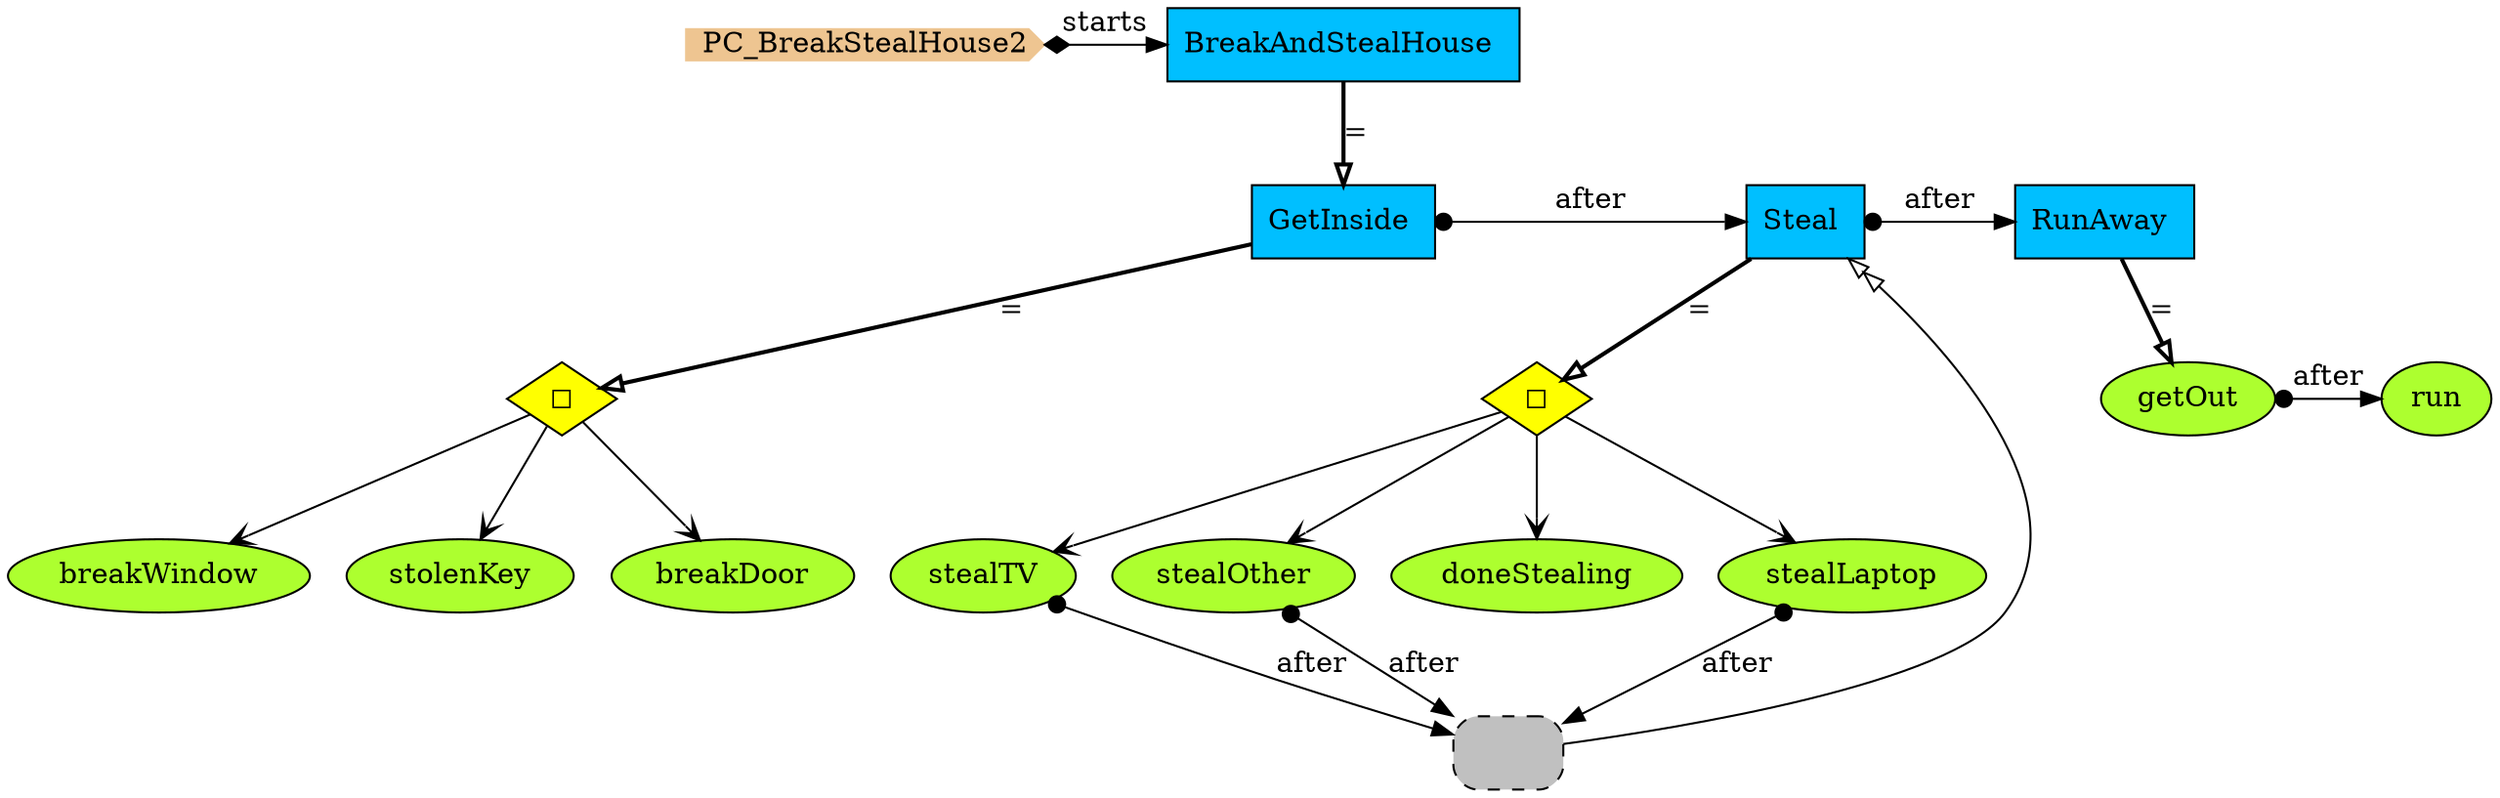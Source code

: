 digraph {
StartN_ [shape = cds,color=burlywood2,style=filled,height=.2,width=.2, label =PC_BreakStealHouse2];
BreakAndStealHouse [shape=box,fillcolor=deepskyblue,style = filled,label="BreakAndStealHouse "];
OpGetInside [shape=diamond,fillcolor=yellow,style = filled,label="◻︎"];
breakWindow [shape=ellipse,fillcolor=greenyellow,style = filled,label="breakWindow"];
Steal [shape=box,fillcolor=deepskyblue,style = filled,label="Steal "];
stealTV [shape=ellipse,fillcolor=greenyellow,style = filled,label="stealTV"];
stealOther [shape=ellipse,fillcolor=greenyellow,style = filled,label="stealOther"];
RefSteal [shape=rectangle,fillcolor=gray,style="rounded,filled,dashed",label=" "];
getOut [shape=ellipse,fillcolor=greenyellow,style = filled,label="getOut"];
run [shape=ellipse,fillcolor=greenyellow,style = filled,label="run"];
RunAway [shape=box,fillcolor=deepskyblue,style = filled,label="RunAway "];
doneStealing [shape=ellipse,fillcolor=greenyellow,style = filled,label="doneStealing"];
stealLaptop [shape=ellipse,fillcolor=greenyellow,style = filled,label="stealLaptop"];
OpSteal [shape=diamond,fillcolor=yellow,style = filled,label="◻︎"];
stolenKey [shape=ellipse,fillcolor=greenyellow,style = filled,label="stolenKey"];
breakDoor [shape=ellipse,fillcolor=greenyellow,style = filled,label="breakDoor"];
GetInside [shape=box,fillcolor=deepskyblue,style = filled,label="GetInside "];

{rank=same;RunAway,Steal}
{rank=same;Steal,RunAway,GetInside}
{rank=same;run,getOut}
{rank=same;BreakAndStealHouse,StartN_}

getOut->run[arrowtail=dot,dir=both,label="after"];
RefSteal->Steal[arrowhead="normalnormal",fillcolor=white,label=" "];
stealLaptop->RefSteal[arrowtail=dot,dir=both,label="after"];
OpSteal->doneStealing[arrowhead="open"];
OpSteal->stealLaptop[arrowhead="open"];
GetInside->Steal[arrowtail=dot,dir=both,label="after"];
OpGetInside->breakWindow[arrowhead="open"];
StartN_->BreakAndStealHouse[arrowtail=diamond,dir=both,label="starts"];
BreakAndStealHouse->GetInside[arrowhead="onormal",penwidth=2,label="="];
Steal->OpSteal[arrowhead="onormal",penwidth=2,label="="];
RunAway->getOut[arrowhead="onormal",penwidth=2,label="="];
GetInside->OpGetInside[arrowhead="onormal",penwidth=2,label="="];
OpGetInside->breakDoor[arrowhead="open"];
OpGetInside->stolenKey[arrowhead="open"];
OpSteal->stealTV[arrowhead="open"];
OpSteal->stealOther[arrowhead="open"];
stealTV->RefSteal[arrowtail=dot,dir=both,label="after"];
stealOther->RefSteal[arrowtail=dot,dir=both,label="after"];
Steal->RunAway[arrowtail=dot,dir=both,label="after"];
}